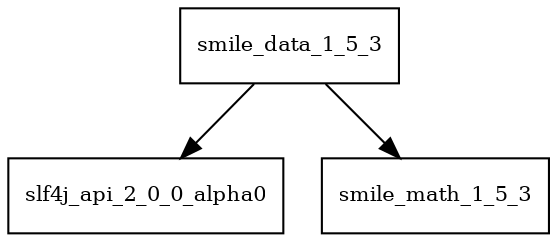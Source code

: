 digraph smile_data_1_5_3_dependencies {
  node [shape = box, fontsize=10.0];
  smile_data_1_5_3 -> slf4j_api_2_0_0_alpha0;
  smile_data_1_5_3 -> smile_math_1_5_3;
}
